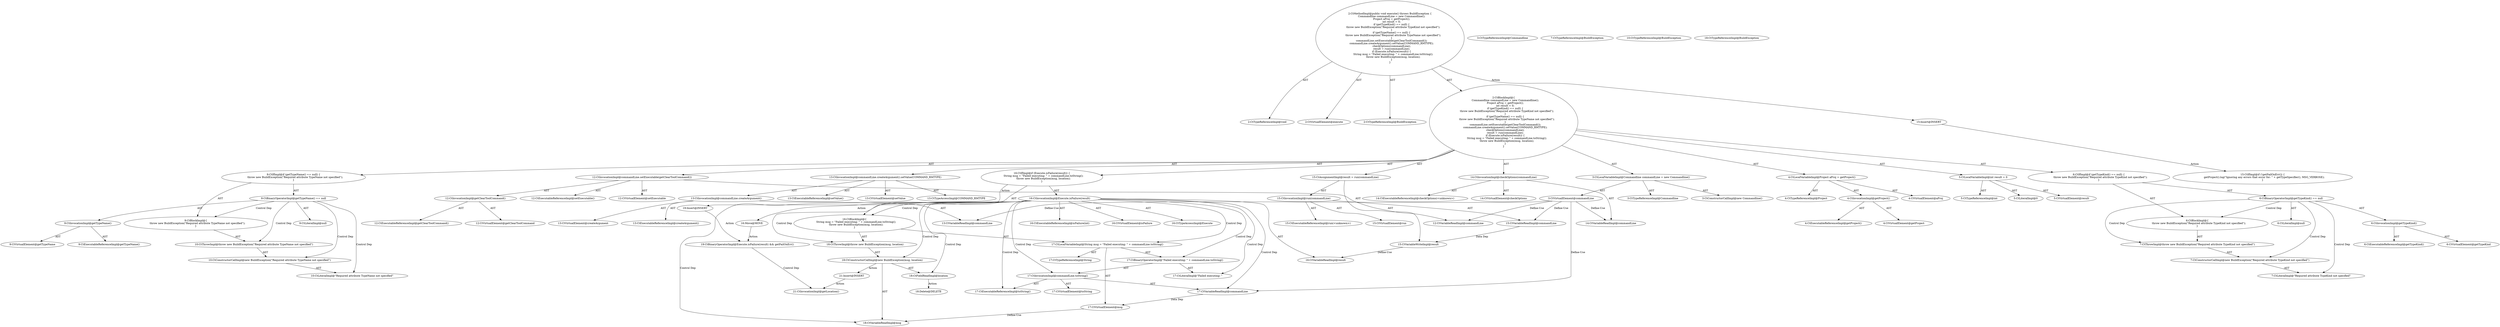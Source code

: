 digraph "execute#?" {
0 [label="2:CtTypeReferenceImpl@void" shape=ellipse]
1 [label="2:CtVirtualElement@execute" shape=ellipse]
2 [label="2:CtTypeReferenceImpl@BuildException" shape=ellipse]
3 [label="3:CtTypeReferenceImpl@Commandline" shape=ellipse]
4 [label="3:CtTypeReferenceImpl@Commandline" shape=ellipse]
5 [label="3:CtConstructorCallImpl@new Commandline()" shape=ellipse]
6 [label="3:CtVirtualElement@commandLine" shape=ellipse]
7 [label="3:CtLocalVariableImpl@Commandline commandLine = new Commandline()" shape=ellipse]
8 [label="4:CtTypeReferenceImpl@Project" shape=ellipse]
9 [label="4:CtExecutableReferenceImpl@getProject()" shape=ellipse]
10 [label="4:CtVirtualElement@getProject" shape=ellipse]
11 [label="4:CtInvocationImpl@getProject()" shape=ellipse]
12 [label="4:CtVirtualElement@aProj" shape=ellipse]
13 [label="4:CtLocalVariableImpl@Project aProj = getProject()" shape=ellipse]
14 [label="5:CtTypeReferenceImpl@int" shape=ellipse]
15 [label="5:CtLiteralImpl@0" shape=ellipse]
16 [label="5:CtVirtualElement@result" shape=ellipse]
17 [label="5:CtLocalVariableImpl@int result = 0" shape=ellipse]
18 [label="6:CtExecutableReferenceImpl@getTypeKind()" shape=ellipse]
19 [label="6:CtVirtualElement@getTypeKind" shape=ellipse]
20 [label="6:CtInvocationImpl@getTypeKind()" shape=ellipse]
21 [label="6:CtLiteralImpl@null" shape=ellipse]
22 [label="6:CtBinaryOperatorImpl@getTypeKind() == null" shape=ellipse]
23 [label="7:CtTypeReferenceImpl@BuildException" shape=ellipse]
24 [label="7:CtLiteralImpl@\"Required attribute TypeKind not specified\"" shape=ellipse]
25 [label="7:CtConstructorCallImpl@new BuildException(\"Required attribute TypeKind not specified\")" shape=ellipse]
26 [label="7:CtThrowImpl@throw new BuildException(\"Required attribute TypeKind not specified\")" shape=ellipse]
27 [label="6:CtBlockImpl@\{
    throw new BuildException(\"Required attribute TypeKind not specified\");
\}" shape=ellipse]
28 [label="6:CtIfImpl@if (getTypeKind() == null) \{
    throw new BuildException(\"Required attribute TypeKind not specified\");
\}" shape=ellipse]
29 [label="9:CtExecutableReferenceImpl@getTypeName()" shape=ellipse]
30 [label="9:CtVirtualElement@getTypeName" shape=ellipse]
31 [label="9:CtInvocationImpl@getTypeName()" shape=ellipse]
32 [label="9:CtLiteralImpl@null" shape=ellipse]
33 [label="9:CtBinaryOperatorImpl@getTypeName() == null" shape=ellipse]
34 [label="10:CtTypeReferenceImpl@BuildException" shape=ellipse]
35 [label="10:CtLiteralImpl@\"Required attribute TypeName not specified\"" shape=ellipse]
36 [label="10:CtConstructorCallImpl@new BuildException(\"Required attribute TypeName not specified\")" shape=ellipse]
37 [label="10:CtThrowImpl@throw new BuildException(\"Required attribute TypeName not specified\")" shape=ellipse]
38 [label="9:CtBlockImpl@\{
    throw new BuildException(\"Required attribute TypeName not specified\");
\}" shape=ellipse]
39 [label="9:CtIfImpl@if (getTypeName() == null) \{
    throw new BuildException(\"Required attribute TypeName not specified\");
\}" shape=ellipse]
40 [label="12:CtExecutableReferenceImpl@setExecutable()" shape=ellipse]
41 [label="12:CtVirtualElement@setExecutable" shape=ellipse]
42 [label="12:CtVariableReadImpl@commandLine" shape=ellipse]
43 [label="12:CtExecutableReferenceImpl@getClearToolCommand()" shape=ellipse]
44 [label="12:CtVirtualElement@getClearToolCommand" shape=ellipse]
45 [label="12:CtInvocationImpl@getClearToolCommand()" shape=ellipse]
46 [label="12:CtInvocationImpl@commandLine.setExecutable(getClearToolCommand())" shape=ellipse]
47 [label="13:CtExecutableReferenceImpl@setValue()" shape=ellipse]
48 [label="13:CtVirtualElement@setValue" shape=ellipse]
49 [label="13:CtExecutableReferenceImpl@createArgument()" shape=ellipse]
50 [label="13:CtVirtualElement@createArgument" shape=ellipse]
51 [label="13:CtVariableReadImpl@commandLine" shape=ellipse]
52 [label="13:CtInvocationImpl@commandLine.createArgument()" shape=ellipse]
53 [label="13:CtTypeAccessImpl@COMMAND_RMTYPE" shape=ellipse]
54 [label="13:CtInvocationImpl@commandLine.createArgument().setValue(COMMAND_RMTYPE)" shape=ellipse]
55 [label="14:CtExecutableReferenceImpl@checkOptions(<unknown>)" shape=ellipse]
56 [label="14:CtVirtualElement@checkOptions" shape=ellipse]
57 [label="14:CtVariableReadImpl@commandLine" shape=ellipse]
58 [label="14:CtInvocationImpl@checkOptions(commandLine)" shape=ellipse]
59 [label="15:CtVariableWriteImpl@result" shape=ellipse]
60 [label="15:CtExecutableReferenceImpl@run(<unknown>)" shape=ellipse]
61 [label="15:CtVirtualElement@run" shape=ellipse]
62 [label="15:CtVariableReadImpl@commandLine" shape=ellipse]
63 [label="15:CtInvocationImpl@run(commandLine)" shape=ellipse]
64 [label="15:CtAssignmentImpl@result = run(commandLine)" shape=ellipse]
65 [label="16:CtExecutableReferenceImpl@isFailure(int)" shape=ellipse]
66 [label="16:CtVirtualElement@isFailure" shape=ellipse]
67 [label="16:CtTypeAccessImpl@Execute" shape=ellipse]
68 [label="16:CtVariableReadImpl@result" shape=ellipse]
69 [label="16:CtInvocationImpl@Execute.isFailure(result)" shape=ellipse]
70 [label="17:CtTypeReferenceImpl@String" shape=ellipse]
71 [label="17:CtLiteralImpl@\"Failed executing: \"" shape=ellipse]
72 [label="17:CtExecutableReferenceImpl@toString()" shape=ellipse]
73 [label="17:CtVirtualElement@toString" shape=ellipse]
74 [label="17:CtVariableReadImpl@commandLine" shape=ellipse]
75 [label="17:CtInvocationImpl@commandLine.toString()" shape=ellipse]
76 [label="17:CtBinaryOperatorImpl@\"Failed executing: \" + commandLine.toString()" shape=ellipse]
77 [label="17:CtVirtualElement@msg" shape=ellipse]
78 [label="17:CtLocalVariableImpl@String msg = \"Failed executing: \" + commandLine.toString()" shape=ellipse]
79 [label="18:CtTypeReferenceImpl@BuildException" shape=ellipse]
80 [label="18:CtVariableReadImpl@msg" shape=ellipse]
81 [label="18:CtFieldReadImpl@location" shape=ellipse]
82 [label="18:CtConstructorCallImpl@new BuildException(msg, location)" shape=ellipse]
83 [label="18:CtThrowImpl@throw new BuildException(msg, location)" shape=ellipse]
84 [label="16:CtBlockImpl@\{
    String msg = \"Failed executing: \" + commandLine.toString();
    throw new BuildException(msg, location);
\}" shape=ellipse]
85 [label="16:CtIfImpl@if (Execute.isFailure(result)) \{
    String msg = \"Failed executing: \" + commandLine.toString();
    throw new BuildException(msg, location);
\}" shape=ellipse]
86 [label="2:CtBlockImpl@\{
    Commandline commandLine = new Commandline();
    Project aProj = getProject();
    int result = 0;
    if (getTypeKind() == null) \{
        throw new BuildException(\"Required attribute TypeKind not specified\");
    \}
    if (getTypeName() == null) \{
        throw new BuildException(\"Required attribute TypeName not specified\");
    \}
    commandLine.setExecutable(getClearToolCommand());
    commandLine.createArgument().setValue(COMMAND_RMTYPE);
    checkOptions(commandLine);
    result = run(commandLine);
    if (Execute.isFailure(result)) \{
        String msg = \"Failed executing: \" + commandLine.toString();
        throw new BuildException(msg, location);
    \}
\}" shape=ellipse]
87 [label="2:CtMethodImpl@public void execute() throws BuildException \{
    Commandline commandLine = new Commandline();
    Project aProj = getProject();
    int result = 0;
    if (getTypeKind() == null) \{
        throw new BuildException(\"Required attribute TypeKind not specified\");
    \}
    if (getTypeName() == null) \{
        throw new BuildException(\"Required attribute TypeName not specified\");
    \}
    commandLine.setExecutable(getClearToolCommand());
    commandLine.createArgument().setValue(COMMAND_RMTYPE);
    checkOptions(commandLine);
    result = run(commandLine);
    if (Execute.isFailure(result)) \{
        String msg = \"Failed executing: \" + commandLine.toString();
        throw new BuildException(msg, location);
    \}
\}" shape=ellipse]
88 [label="18:Delete@DELETE" shape=ellipse]
89 [label="15:Insert@INSERT" shape=ellipse]
90 [label="15:CtIfImpl@if (!getFailOnErr()) \{
    getProject().log(\"Ignoring any errors that occur for: \" + getTypeSpecifier(), MSG_VERBOSE);
\}" shape=ellipse]
91 [label="19:Insert@INSERT" shape=ellipse]
92 [label="19:CtBinaryOperatorImpl@Execute.isFailure(result) && getFailOnErr()" shape=ellipse]
93 [label="21:Insert@INSERT" shape=ellipse]
94 [label="21:CtInvocationImpl@getLocation()" shape=ellipse]
95 [label="16:Move@MOVE" shape=ellipse]
6 -> 42 [label="Define-Use"];
6 -> 51 [label="Define-Use"];
6 -> 57 [label="Define-Use"];
6 -> 62 [label="Define-Use"];
6 -> 74 [label="Define-Use"];
7 -> 6 [label="AST"];
7 -> 3 [label="AST"];
7 -> 5 [label="AST"];
11 -> 10 [label="AST"];
11 -> 9 [label="AST"];
13 -> 12 [label="AST"];
13 -> 8 [label="AST"];
13 -> 11 [label="AST"];
17 -> 16 [label="AST"];
17 -> 14 [label="AST"];
17 -> 15 [label="AST"];
20 -> 19 [label="AST"];
20 -> 18 [label="AST"];
22 -> 20 [label="AST"];
22 -> 21 [label="AST"];
22 -> 27 [label="Control Dep"];
22 -> 26 [label="Control Dep"];
22 -> 25 [label="Control Dep"];
22 -> 24 [label="Control Dep"];
25 -> 24 [label="AST"];
26 -> 25 [label="AST"];
27 -> 26 [label="AST"];
28 -> 22 [label="AST"];
28 -> 27 [label="AST"];
31 -> 30 [label="AST"];
31 -> 29 [label="AST"];
33 -> 31 [label="AST"];
33 -> 32 [label="AST"];
33 -> 38 [label="Control Dep"];
33 -> 37 [label="Control Dep"];
33 -> 36 [label="Control Dep"];
33 -> 35 [label="Control Dep"];
36 -> 35 [label="AST"];
37 -> 36 [label="AST"];
38 -> 37 [label="AST"];
39 -> 33 [label="AST"];
39 -> 38 [label="AST"];
45 -> 44 [label="AST"];
45 -> 43 [label="AST"];
46 -> 41 [label="AST"];
46 -> 42 [label="AST"];
46 -> 40 [label="AST"];
46 -> 45 [label="AST"];
52 -> 50 [label="AST"];
52 -> 51 [label="AST"];
52 -> 49 [label="AST"];
54 -> 48 [label="AST"];
54 -> 52 [label="AST"];
54 -> 47 [label="AST"];
54 -> 53 [label="AST"];
58 -> 56 [label="AST"];
58 -> 55 [label="AST"];
58 -> 57 [label="AST"];
59 -> 68 [label="Define-Use"];
62 -> 59 [label="Data Dep"];
63 -> 61 [label="AST"];
63 -> 60 [label="AST"];
63 -> 62 [label="AST"];
64 -> 59 [label="AST"];
64 -> 63 [label="AST"];
69 -> 66 [label="AST"];
69 -> 67 [label="AST"];
69 -> 65 [label="AST"];
69 -> 68 [label="AST"];
69 -> 84 [label="Control Dep"];
69 -> 78 [label="Control Dep"];
69 -> 76 [label="Control Dep"];
69 -> 71 [label="Control Dep"];
69 -> 75 [label="Control Dep"];
69 -> 72 [label="Control Dep"];
69 -> 74 [label="Control Dep"];
69 -> 83 [label="Control Dep"];
69 -> 82 [label="Control Dep"];
69 -> 80 [label="Control Dep"];
69 -> 81 [label="Control Dep"];
69 -> 95 [label="Action"];
74 -> 77 [label="Data Dep"];
75 -> 73 [label="AST"];
75 -> 74 [label="AST"];
75 -> 72 [label="AST"];
76 -> 71 [label="AST"];
76 -> 75 [label="AST"];
77 -> 80 [label="Define-Use"];
78 -> 77 [label="AST"];
78 -> 70 [label="AST"];
78 -> 76 [label="AST"];
81 -> 88 [label="Action"];
82 -> 80 [label="AST"];
82 -> 81 [label="AST"];
82 -> 93 [label="Action"];
83 -> 82 [label="AST"];
84 -> 78 [label="AST"];
84 -> 83 [label="AST"];
85 -> 69 [label="AST"];
85 -> 84 [label="AST"];
85 -> 91 [label="Action"];
86 -> 7 [label="AST"];
86 -> 13 [label="AST"];
86 -> 17 [label="AST"];
86 -> 28 [label="AST"];
86 -> 39 [label="AST"];
86 -> 46 [label="AST"];
86 -> 54 [label="AST"];
86 -> 58 [label="AST"];
86 -> 64 [label="AST"];
86 -> 85 [label="AST"];
87 -> 1 [label="AST"];
87 -> 0 [label="AST"];
87 -> 2 [label="AST"];
87 -> 86 [label="AST"];
87 -> 89 [label="Action"];
89 -> 90 [label="Action"];
91 -> 92 [label="Action"];
92 -> 94 [label="Control Dep"];
93 -> 94 [label="Action"];
95 -> 92 [label="Action"];
}
